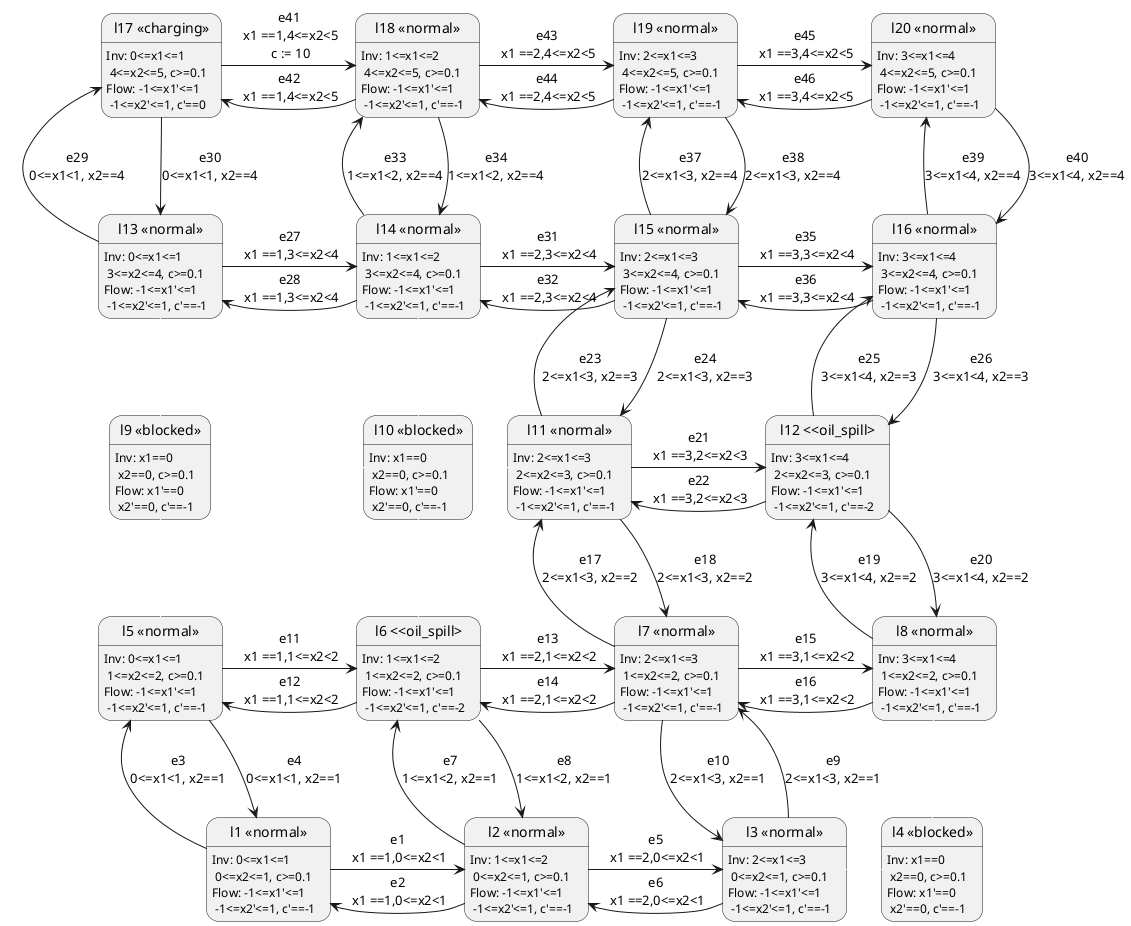 @startuml model_3.puml
skinparam state {
  BackgroundColor<<normal>> White
  BackgroundColor<<barrier>> Red
  BackgroundColor<<oil_spill>> Yellow
  BackgroundColor<<charging>> Green
}

state "l1 <<normal>>" as loc1:Inv: 0<=x1<=1\n 0<=x2<=1, c>=0.1\nFlow: -1<=x1'<=1 \n -1<=x2'<=1, c'==-1
state "l2 <<normal>>" as loc2:Inv: 1<=x1<=2\n 0<=x2<=1, c>=0.1\nFlow: -1<=x1'<=1 \n -1<=x2'<=1, c'==-1
state "l3 <<normal>>" as loc3:Inv: 2<=x1<=3\n 0<=x2<=1, c>=0.1\nFlow: -1<=x1'<=1 \n -1<=x2'<=1, c'==-1
state "l4 <<blocked>>" as loc4:Inv: x1==0 \n x2==0, c>=0.1\nFlow: x1'==0 \n x2'==0, c'==-1
state "l5 <<normal>>" as loc5:Inv: 0<=x1<=1\n 1<=x2<=2, c>=0.1\nFlow: -1<=x1'<=1 \n -1<=x2'<=1, c'==-1
state "l6 <<oil_spill>" as loc6:Inv: 1<=x1<=2\n 1<=x2<=2, c>=0.1\nFlow: -1<=x1'<=1 \n -1<=x2'<=1, c'==-2
state "l7 <<normal>>" as loc7:Inv: 2<=x1<=3\n 1<=x2<=2, c>=0.1\nFlow: -1<=x1'<=1 \n -1<=x2'<=1, c'==-1
state "l8 <<normal>>" as loc8:Inv: 3<=x1<=4\n 1<=x2<=2, c>=0.1\nFlow: -1<=x1'<=1 \n -1<=x2'<=1, c'==-1
state "l9 <<blocked>>" as loc9:Inv: x1==0 \n x2==0, c>=0.1\nFlow: x1'==0 \n x2'==0, c'==-1
state "l10 <<blocked>>" as loc10:Inv: x1==0 \n x2==0, c>=0.1\nFlow: x1'==0 \n x2'==0, c'==-1
state "l11 <<normal>>" as loc11:Inv: 2<=x1<=3\n 2<=x2<=3, c>=0.1\nFlow: -1<=x1'<=1 \n -1<=x2'<=1, c'==-1
state "l12 <<oil_spill>" as loc12:Inv: 3<=x1<=4\n 2<=x2<=3, c>=0.1\nFlow: -1<=x1'<=1 \n -1<=x2'<=1, c'==-2
state "l13 <<normal>>" as loc13:Inv: 0<=x1<=1\n 3<=x2<=4, c>=0.1\nFlow: -1<=x1'<=1 \n -1<=x2'<=1, c'==-1
state "l14 <<normal>>" as loc14:Inv: 1<=x1<=2\n 3<=x2<=4, c>=0.1\nFlow: -1<=x1'<=1 \n -1<=x2'<=1, c'==-1
state "l15 <<normal>>" as loc15:Inv: 2<=x1<=3\n 3<=x2<=4, c>=0.1\nFlow: -1<=x1'<=1 \n -1<=x2'<=1, c'==-1
state "l16 <<normal>>" as loc16:Inv: 3<=x1<=4\n 3<=x2<=4, c>=0.1\nFlow: -1<=x1'<=1 \n -1<=x2'<=1, c'==-1
state "l17 <<charging>>" as loc17:Inv: 0<=x1<=1\n 4<=x2<=5, c>=0.1\nFlow: -1<=x1'<=1 \n -1<=x2'<=1, c'==0
state "l18 <<normal>>" as loc18:Inv: 1<=x1<=2\n 4<=x2<=5, c>=0.1\nFlow: -1<=x1'<=1 \n -1<=x2'<=1, c'==-1
state "l19 <<normal>>" as loc19:Inv: 2<=x1<=3\n 4<=x2<=5, c>=0.1\nFlow: -1<=x1'<=1 \n -1<=x2'<=1, c'==-1
state "l20 <<normal>>" as loc20:Inv: 3<=x1<=4\n 4<=x2<=5, c>=0.1\nFlow: -1<=x1'<=1 \n -1<=x2'<=1, c'==-1

loc1 -right-> loc2: e1\n x1 ==1,0<=x2<1
loc2 -left-> loc1: e2\n x1 ==1,0<=x2<1
loc1 -up-> loc5: e3\n0<=x1<1, x2==1
loc5 -down-> loc1: e4\n0<=x1<1, x2==1
loc2 -right-> loc3: e5\n x1 ==2,0<=x2<1
loc3 -left-> loc2: e6\n x1 ==2,0<=x2<1
loc2 -up-> loc6: e7\n1<=x1<2, x2==1
loc6 -down-> loc2: e8\n1<=x1<2, x2==1
loc3-right[#white]->loc4
loc3 -up-> loc7: e9\n2<=x1<3, x2==1
loc7 -down-> loc3: e10\n2<=x1<3, x2==1
loc4-up[#white]->loc8
loc5 -right-> loc6: e11\n x1 ==1,1<=x2<2
loc6 -left-> loc5: e12\n x1 ==1,1<=x2<2
loc5-up[#white]->loc9
loc6 -right-> loc7: e13\n x1 ==2,1<=x2<2
loc7 -left-> loc6: e14\n x1 ==2,1<=x2<2
loc6-up[#white]->loc10
loc7 -right-> loc8: e15\n x1 ==3,1<=x2<2
loc8 -left-> loc7: e16\n x1 ==3,1<=x2<2
loc7 -up-> loc11: e17\n2<=x1<3, x2==2
loc11 -down-> loc7: e18\n2<=x1<3, x2==2
loc8 -up-> loc12: e19\n3<=x1<4, x2==2
loc12 -down-> loc8: e20\n3<=x1<4, x2==2
loc9-right[#white]->loc10
loc9-up[#white]->loc13
loc10-right[#white]->loc11
loc10-up[#white]->loc14
loc11 -right-> loc12: e21\n x1 ==3,2<=x2<3
loc12 -left-> loc11: e22\n x1 ==3,2<=x2<3
loc11 -up-> loc15: e23\n2<=x1<3, x2==3
loc15 -down-> loc11: e24\n2<=x1<3, x2==3
loc12 -up-> loc16: e25\n3<=x1<4, x2==3
loc16 -down-> loc12: e26\n3<=x1<4, x2==3
loc13 -right-> loc14: e27\n x1 ==1,3<=x2<4
loc14 -left-> loc13: e28\n x1 ==1,3<=x2<4
loc13 -up-> loc17: e29\n0<=x1<1, x2==4
loc17 -down-> loc13: e30\n0<=x1<1, x2==4
loc14 -right-> loc15: e31\n x1 ==2,3<=x2<4
loc15 -left-> loc14: e32\n x1 ==2,3<=x2<4
loc14 -up-> loc18: e33\n1<=x1<2, x2==4
loc18 -down-> loc14: e34\n1<=x1<2, x2==4
loc15 -right-> loc16: e35\n x1 ==3,3<=x2<4
loc16 -left-> loc15: e36\n x1 ==3,3<=x2<4
loc15 -up-> loc19: e37\n2<=x1<3, x2==4
loc19 -down-> loc15: e38\n2<=x1<3, x2==4
loc16 -up-> loc20: e39\n3<=x1<4, x2==4
loc20 -down-> loc16: e40\n3<=x1<4, x2==4
loc17 -right-> loc18: e41\n x1 ==1,4<=x2<5\n c := 10
loc18 -left-> loc17: e42\n x1 ==1,4<=x2<5
loc18 -right-> loc19: e43\n x1 ==2,4<=x2<5
loc19 -left-> loc18: e44\n x1 ==2,4<=x2<5
loc19 -right-> loc20: e45\n x1 ==3,4<=x2<5
loc20 -left-> loc19: e46\n x1 ==3,4<=x2<5
@enduml
